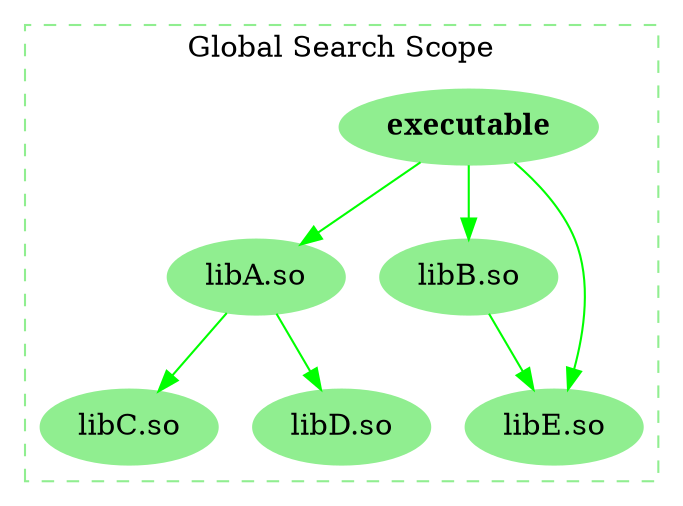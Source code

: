digraph process {
  subgraph global {
    cluster="true";
    label="Global Search Scope";
    color="lightgreen";
    style="dashed";
    node [color="lightgreen" style="filled"];
    edge [color="green"];
    exe [label="executable" fontname="bold"];
    liba [label="libA.so"];
    libb [label="libB.so"];
    libc [label="libC.so"];
    libd [label="libD.so"];
    libe [label="libE.so"];
    exe -> liba;
    exe -> libb;
    exe -> libe;
    liba -> libc;
    liba -> libd;
    libb -> libe;
  }
}
